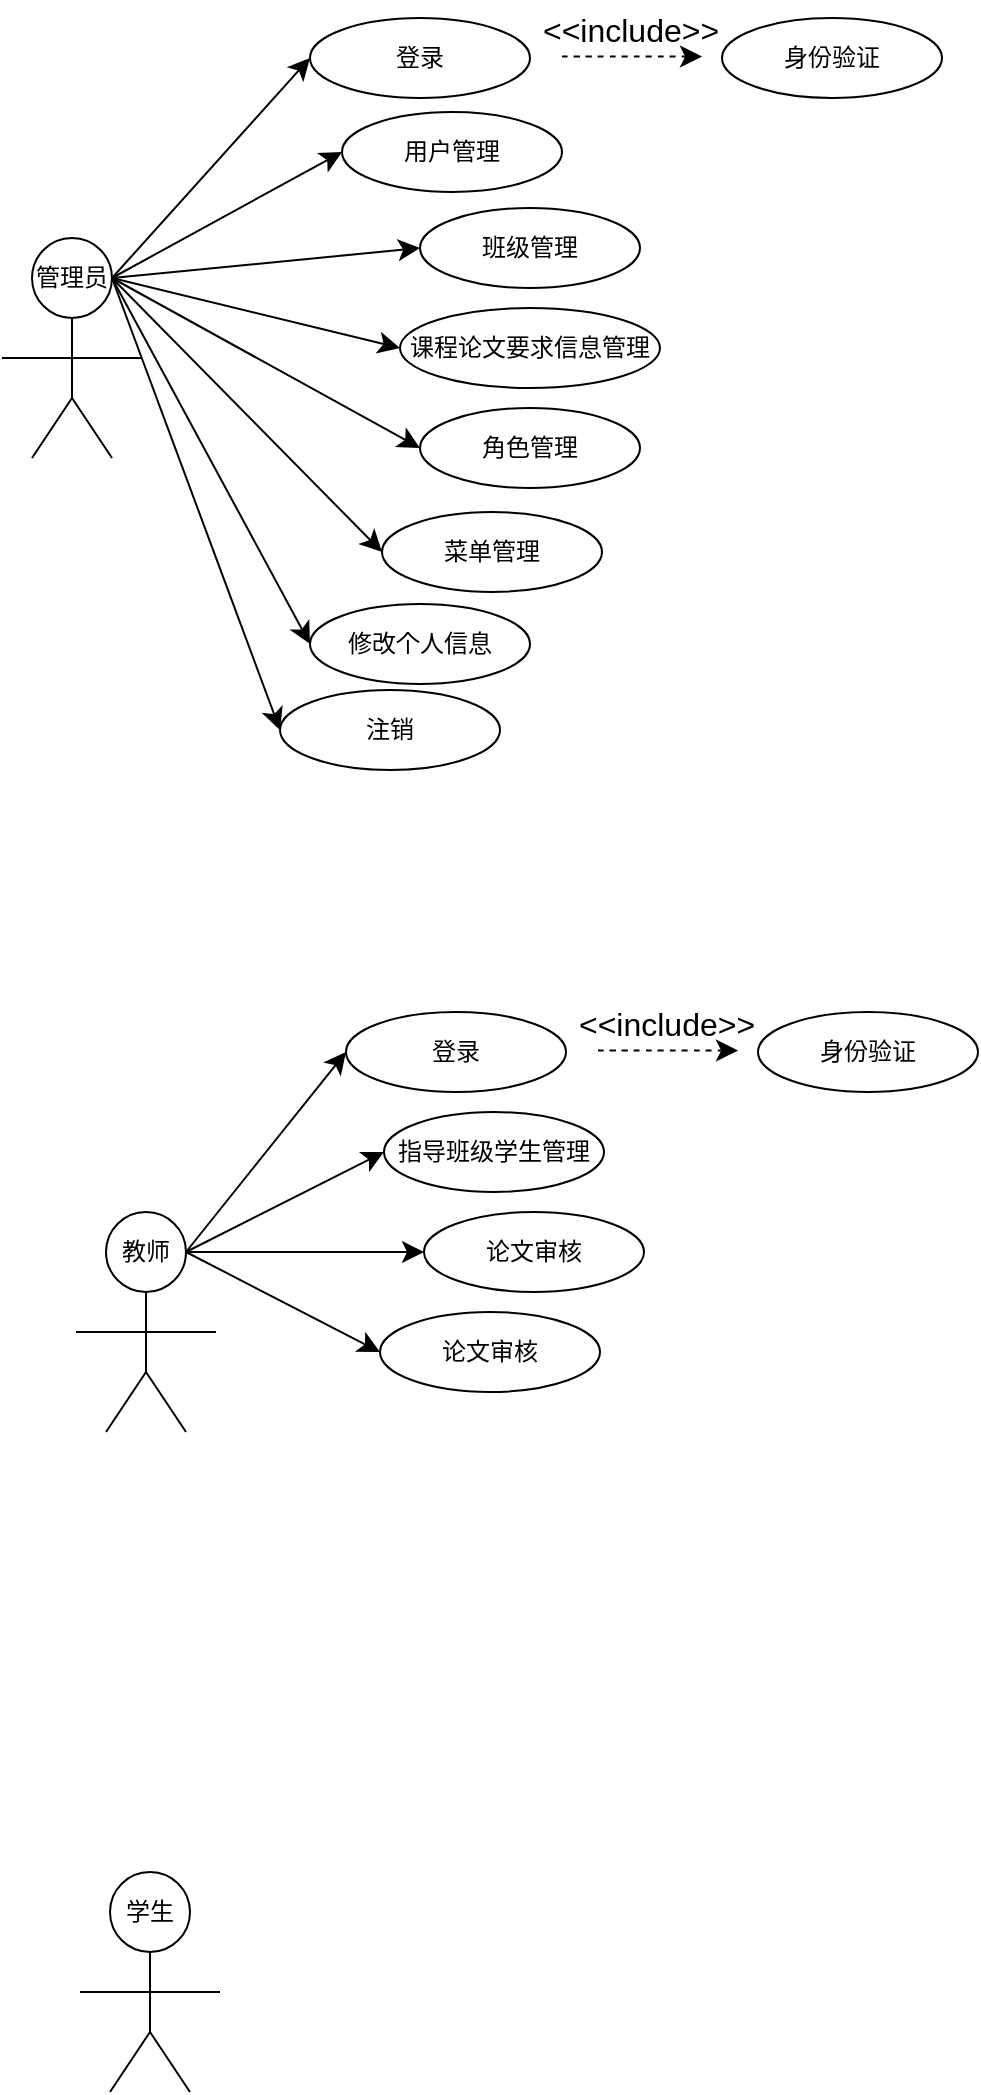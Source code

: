 <mxfile version="24.2.7" type="github">
  <diagram name="第 1 页" id="UQFz4RQ5BdOQuQtkXWNA">
    <mxGraphModel dx="847" dy="540" grid="0" gridSize="10" guides="0" tooltips="1" connect="1" arrows="1" fold="1" page="0" pageScale="1" pageWidth="827" pageHeight="1169" math="0" shadow="0">
      <root>
        <mxCell id="0" />
        <mxCell id="1" parent="0" />
        <mxCell id="vQjdyIGuHmJ7jAZlMQCY-8" value="" style="group" vertex="1" connectable="0" parent="1">
          <mxGeometry x="113" y="302" width="70" height="110" as="geometry" />
        </mxCell>
        <mxCell id="vQjdyIGuHmJ7jAZlMQCY-1" value="管理员" style="ellipse;whiteSpace=wrap;html=1;aspect=fixed;" vertex="1" parent="vQjdyIGuHmJ7jAZlMQCY-8">
          <mxGeometry x="15" width="40" height="40" as="geometry" />
        </mxCell>
        <mxCell id="vQjdyIGuHmJ7jAZlMQCY-2" value="" style="endArrow=none;html=1;rounded=0;fontSize=12;startSize=8;endSize=8;curved=1;" edge="1" parent="vQjdyIGuHmJ7jAZlMQCY-8">
          <mxGeometry width="50" height="50" relative="1" as="geometry">
            <mxPoint y="60" as="sourcePoint" />
            <mxPoint x="70" y="60" as="targetPoint" />
          </mxGeometry>
        </mxCell>
        <mxCell id="vQjdyIGuHmJ7jAZlMQCY-5" value="" style="endArrow=none;html=1;rounded=0;fontSize=12;startSize=8;endSize=8;curved=1;entryX=0.5;entryY=1;entryDx=0;entryDy=0;" edge="1" parent="vQjdyIGuHmJ7jAZlMQCY-8" target="vQjdyIGuHmJ7jAZlMQCY-1">
          <mxGeometry width="50" height="50" relative="1" as="geometry">
            <mxPoint x="35" y="80" as="sourcePoint" />
            <mxPoint x="85" y="70" as="targetPoint" />
          </mxGeometry>
        </mxCell>
        <mxCell id="vQjdyIGuHmJ7jAZlMQCY-6" value="" style="endArrow=none;html=1;rounded=0;fontSize=12;startSize=8;endSize=8;curved=1;" edge="1" parent="vQjdyIGuHmJ7jAZlMQCY-8">
          <mxGeometry width="50" height="50" relative="1" as="geometry">
            <mxPoint x="15" y="110" as="sourcePoint" />
            <mxPoint x="35" y="80" as="targetPoint" />
          </mxGeometry>
        </mxCell>
        <mxCell id="vQjdyIGuHmJ7jAZlMQCY-7" value="" style="endArrow=none;html=1;rounded=0;fontSize=12;startSize=8;endSize=8;curved=1;" edge="1" parent="vQjdyIGuHmJ7jAZlMQCY-8">
          <mxGeometry width="50" height="50" relative="1" as="geometry">
            <mxPoint x="55" y="110" as="sourcePoint" />
            <mxPoint x="35" y="80" as="targetPoint" />
          </mxGeometry>
        </mxCell>
        <mxCell id="vQjdyIGuHmJ7jAZlMQCY-9" value="" style="group" vertex="1" connectable="0" parent="1">
          <mxGeometry x="150" y="789" width="70" height="110" as="geometry" />
        </mxCell>
        <mxCell id="vQjdyIGuHmJ7jAZlMQCY-10" value="教师" style="ellipse;whiteSpace=wrap;html=1;aspect=fixed;" vertex="1" parent="vQjdyIGuHmJ7jAZlMQCY-9">
          <mxGeometry x="15" width="40" height="40" as="geometry" />
        </mxCell>
        <mxCell id="vQjdyIGuHmJ7jAZlMQCY-11" value="" style="endArrow=none;html=1;rounded=0;fontSize=12;startSize=8;endSize=8;curved=1;" edge="1" parent="vQjdyIGuHmJ7jAZlMQCY-9">
          <mxGeometry width="50" height="50" relative="1" as="geometry">
            <mxPoint y="60" as="sourcePoint" />
            <mxPoint x="70" y="60" as="targetPoint" />
          </mxGeometry>
        </mxCell>
        <mxCell id="vQjdyIGuHmJ7jAZlMQCY-12" value="" style="endArrow=none;html=1;rounded=0;fontSize=12;startSize=8;endSize=8;curved=1;entryX=0.5;entryY=1;entryDx=0;entryDy=0;" edge="1" parent="vQjdyIGuHmJ7jAZlMQCY-9" target="vQjdyIGuHmJ7jAZlMQCY-10">
          <mxGeometry width="50" height="50" relative="1" as="geometry">
            <mxPoint x="35" y="80" as="sourcePoint" />
            <mxPoint x="85" y="70" as="targetPoint" />
          </mxGeometry>
        </mxCell>
        <mxCell id="vQjdyIGuHmJ7jAZlMQCY-13" value="" style="endArrow=none;html=1;rounded=0;fontSize=12;startSize=8;endSize=8;curved=1;" edge="1" parent="vQjdyIGuHmJ7jAZlMQCY-9">
          <mxGeometry width="50" height="50" relative="1" as="geometry">
            <mxPoint x="15" y="110" as="sourcePoint" />
            <mxPoint x="35" y="80" as="targetPoint" />
          </mxGeometry>
        </mxCell>
        <mxCell id="vQjdyIGuHmJ7jAZlMQCY-14" value="" style="endArrow=none;html=1;rounded=0;fontSize=12;startSize=8;endSize=8;curved=1;" edge="1" parent="vQjdyIGuHmJ7jAZlMQCY-9">
          <mxGeometry width="50" height="50" relative="1" as="geometry">
            <mxPoint x="55" y="110" as="sourcePoint" />
            <mxPoint x="35" y="80" as="targetPoint" />
          </mxGeometry>
        </mxCell>
        <mxCell id="vQjdyIGuHmJ7jAZlMQCY-21" value="" style="group" vertex="1" connectable="0" parent="1">
          <mxGeometry x="152" y="1119" width="70" height="110" as="geometry" />
        </mxCell>
        <mxCell id="vQjdyIGuHmJ7jAZlMQCY-22" value="学生" style="ellipse;whiteSpace=wrap;html=1;aspect=fixed;" vertex="1" parent="vQjdyIGuHmJ7jAZlMQCY-21">
          <mxGeometry x="15" width="40" height="40" as="geometry" />
        </mxCell>
        <mxCell id="vQjdyIGuHmJ7jAZlMQCY-23" value="" style="endArrow=none;html=1;rounded=0;fontSize=12;startSize=8;endSize=8;curved=1;" edge="1" parent="vQjdyIGuHmJ7jAZlMQCY-21">
          <mxGeometry width="50" height="50" relative="1" as="geometry">
            <mxPoint y="60" as="sourcePoint" />
            <mxPoint x="70" y="60" as="targetPoint" />
          </mxGeometry>
        </mxCell>
        <mxCell id="vQjdyIGuHmJ7jAZlMQCY-24" value="" style="endArrow=none;html=1;rounded=0;fontSize=12;startSize=8;endSize=8;curved=1;entryX=0.5;entryY=1;entryDx=0;entryDy=0;" edge="1" parent="vQjdyIGuHmJ7jAZlMQCY-21" target="vQjdyIGuHmJ7jAZlMQCY-22">
          <mxGeometry width="50" height="50" relative="1" as="geometry">
            <mxPoint x="35" y="80" as="sourcePoint" />
            <mxPoint x="85" y="70" as="targetPoint" />
          </mxGeometry>
        </mxCell>
        <mxCell id="vQjdyIGuHmJ7jAZlMQCY-25" value="" style="endArrow=none;html=1;rounded=0;fontSize=12;startSize=8;endSize=8;curved=1;" edge="1" parent="vQjdyIGuHmJ7jAZlMQCY-21">
          <mxGeometry width="50" height="50" relative="1" as="geometry">
            <mxPoint x="15" y="110" as="sourcePoint" />
            <mxPoint x="35" y="80" as="targetPoint" />
          </mxGeometry>
        </mxCell>
        <mxCell id="vQjdyIGuHmJ7jAZlMQCY-26" value="" style="endArrow=none;html=1;rounded=0;fontSize=12;startSize=8;endSize=8;curved=1;" edge="1" parent="vQjdyIGuHmJ7jAZlMQCY-21">
          <mxGeometry width="50" height="50" relative="1" as="geometry">
            <mxPoint x="55" y="110" as="sourcePoint" />
            <mxPoint x="35" y="80" as="targetPoint" />
          </mxGeometry>
        </mxCell>
        <mxCell id="vQjdyIGuHmJ7jAZlMQCY-28" value="用户管理" style="ellipse;whiteSpace=wrap;html=1;" vertex="1" parent="1">
          <mxGeometry x="283" y="239" width="110" height="40" as="geometry" />
        </mxCell>
        <mxCell id="vQjdyIGuHmJ7jAZlMQCY-29" style="edgeStyle=none;curved=1;rounded=0;orthogonalLoop=1;jettySize=auto;html=1;exitX=1;exitY=0.5;exitDx=0;exitDy=0;entryX=0;entryY=0.5;entryDx=0;entryDy=0;fontSize=12;startSize=8;endSize=8;" edge="1" parent="1" source="vQjdyIGuHmJ7jAZlMQCY-1" target="vQjdyIGuHmJ7jAZlMQCY-28">
          <mxGeometry relative="1" as="geometry" />
        </mxCell>
        <mxCell id="vQjdyIGuHmJ7jAZlMQCY-31" value="班级管理" style="ellipse;whiteSpace=wrap;html=1;" vertex="1" parent="1">
          <mxGeometry x="322" y="287" width="110" height="40" as="geometry" />
        </mxCell>
        <mxCell id="vQjdyIGuHmJ7jAZlMQCY-30" style="edgeStyle=none;curved=1;rounded=0;orthogonalLoop=1;jettySize=auto;html=1;exitX=1;exitY=0.5;exitDx=0;exitDy=0;fontSize=12;startSize=8;endSize=8;entryX=0;entryY=0.5;entryDx=0;entryDy=0;" edge="1" parent="1" source="vQjdyIGuHmJ7jAZlMQCY-1" target="vQjdyIGuHmJ7jAZlMQCY-31">
          <mxGeometry relative="1" as="geometry">
            <mxPoint x="278" y="322.0" as="targetPoint" />
          </mxGeometry>
        </mxCell>
        <mxCell id="vQjdyIGuHmJ7jAZlMQCY-32" value="课程论文要求信息管理" style="ellipse;whiteSpace=wrap;html=1;" vertex="1" parent="1">
          <mxGeometry x="312" y="337" width="130" height="40" as="geometry" />
        </mxCell>
        <mxCell id="vQjdyIGuHmJ7jAZlMQCY-33" style="edgeStyle=none;curved=1;rounded=0;orthogonalLoop=1;jettySize=auto;html=1;exitX=1;exitY=0.5;exitDx=0;exitDy=0;entryX=0;entryY=0.5;entryDx=0;entryDy=0;fontSize=12;startSize=8;endSize=8;" edge="1" parent="1" source="vQjdyIGuHmJ7jAZlMQCY-1" target="vQjdyIGuHmJ7jAZlMQCY-32">
          <mxGeometry relative="1" as="geometry" />
        </mxCell>
        <mxCell id="vQjdyIGuHmJ7jAZlMQCY-34" value="角色管理" style="ellipse;whiteSpace=wrap;html=1;" vertex="1" parent="1">
          <mxGeometry x="322" y="387" width="110" height="40" as="geometry" />
        </mxCell>
        <mxCell id="vQjdyIGuHmJ7jAZlMQCY-35" style="edgeStyle=none;curved=1;rounded=0;orthogonalLoop=1;jettySize=auto;html=1;exitX=1;exitY=0.5;exitDx=0;exitDy=0;entryX=0;entryY=0.5;entryDx=0;entryDy=0;fontSize=12;startSize=8;endSize=8;" edge="1" parent="1" source="vQjdyIGuHmJ7jAZlMQCY-1" target="vQjdyIGuHmJ7jAZlMQCY-34">
          <mxGeometry relative="1" as="geometry" />
        </mxCell>
        <mxCell id="vQjdyIGuHmJ7jAZlMQCY-36" value="菜单管理" style="ellipse;whiteSpace=wrap;html=1;" vertex="1" parent="1">
          <mxGeometry x="303" y="439" width="110" height="40" as="geometry" />
        </mxCell>
        <mxCell id="vQjdyIGuHmJ7jAZlMQCY-37" style="edgeStyle=none;curved=1;rounded=0;orthogonalLoop=1;jettySize=auto;html=1;exitX=1;exitY=0.5;exitDx=0;exitDy=0;entryX=0;entryY=0.5;entryDx=0;entryDy=0;fontSize=12;startSize=8;endSize=8;" edge="1" parent="1" source="vQjdyIGuHmJ7jAZlMQCY-1" target="vQjdyIGuHmJ7jAZlMQCY-36">
          <mxGeometry relative="1" as="geometry" />
        </mxCell>
        <mxCell id="vQjdyIGuHmJ7jAZlMQCY-38" value="登录" style="ellipse;whiteSpace=wrap;html=1;" vertex="1" parent="1">
          <mxGeometry x="267" y="192" width="110" height="40" as="geometry" />
        </mxCell>
        <mxCell id="vQjdyIGuHmJ7jAZlMQCY-40" style="edgeStyle=none;curved=1;rounded=0;orthogonalLoop=1;jettySize=auto;html=1;exitX=1;exitY=0.5;exitDx=0;exitDy=0;entryX=0;entryY=0.5;entryDx=0;entryDy=0;fontSize=12;startSize=8;endSize=8;" edge="1" parent="1" source="vQjdyIGuHmJ7jAZlMQCY-1" target="vQjdyIGuHmJ7jAZlMQCY-38">
          <mxGeometry relative="1" as="geometry" />
        </mxCell>
        <mxCell id="vQjdyIGuHmJ7jAZlMQCY-43" value="" style="endArrow=classic;html=1;rounded=0;fontSize=12;startSize=8;endSize=8;curved=1;dashed=1;" edge="1" parent="1">
          <mxGeometry width="50" height="50" relative="1" as="geometry">
            <mxPoint x="393" y="211.29" as="sourcePoint" />
            <mxPoint x="463" y="211.29" as="targetPoint" />
          </mxGeometry>
        </mxCell>
        <mxCell id="vQjdyIGuHmJ7jAZlMQCY-44" value="身份验证" style="ellipse;whiteSpace=wrap;html=1;" vertex="1" parent="1">
          <mxGeometry x="473" y="192" width="110" height="40" as="geometry" />
        </mxCell>
        <mxCell id="vQjdyIGuHmJ7jAZlMQCY-45" value="&amp;lt;&amp;lt;include&amp;gt;&amp;gt;" style="text;html=1;align=center;verticalAlign=middle;resizable=0;points=[];autosize=1;strokeColor=none;fillColor=none;fontSize=16;" vertex="1" parent="1">
          <mxGeometry x="372" y="183" width="110" height="30" as="geometry" />
        </mxCell>
        <mxCell id="vQjdyIGuHmJ7jAZlMQCY-46" value="修改个人信息" style="ellipse;whiteSpace=wrap;html=1;" vertex="1" parent="1">
          <mxGeometry x="267" y="485" width="110" height="40" as="geometry" />
        </mxCell>
        <mxCell id="vQjdyIGuHmJ7jAZlMQCY-47" style="edgeStyle=none;curved=1;rounded=0;orthogonalLoop=1;jettySize=auto;html=1;exitX=1;exitY=0.5;exitDx=0;exitDy=0;entryX=0;entryY=0.5;entryDx=0;entryDy=0;fontSize=12;startSize=8;endSize=8;" edge="1" parent="1" source="vQjdyIGuHmJ7jAZlMQCY-1" target="vQjdyIGuHmJ7jAZlMQCY-46">
          <mxGeometry relative="1" as="geometry" />
        </mxCell>
        <mxCell id="vQjdyIGuHmJ7jAZlMQCY-48" value="登录" style="ellipse;whiteSpace=wrap;html=1;" vertex="1" parent="1">
          <mxGeometry x="285" y="689" width="110" height="40" as="geometry" />
        </mxCell>
        <mxCell id="vQjdyIGuHmJ7jAZlMQCY-49" value="" style="endArrow=classic;html=1;rounded=0;fontSize=12;startSize=8;endSize=8;curved=1;dashed=1;" edge="1" parent="1">
          <mxGeometry width="50" height="50" relative="1" as="geometry">
            <mxPoint x="411" y="708.29" as="sourcePoint" />
            <mxPoint x="481" y="708.29" as="targetPoint" />
          </mxGeometry>
        </mxCell>
        <mxCell id="vQjdyIGuHmJ7jAZlMQCY-50" value="身份验证" style="ellipse;whiteSpace=wrap;html=1;" vertex="1" parent="1">
          <mxGeometry x="491" y="689" width="110" height="40" as="geometry" />
        </mxCell>
        <mxCell id="vQjdyIGuHmJ7jAZlMQCY-51" value="&amp;lt;&amp;lt;include&amp;gt;&amp;gt;" style="text;html=1;align=center;verticalAlign=middle;resizable=0;points=[];autosize=1;strokeColor=none;fillColor=none;fontSize=16;" vertex="1" parent="1">
          <mxGeometry x="390" y="680" width="110" height="30" as="geometry" />
        </mxCell>
        <mxCell id="vQjdyIGuHmJ7jAZlMQCY-52" style="edgeStyle=none;curved=1;rounded=0;orthogonalLoop=1;jettySize=auto;html=1;exitX=1;exitY=0.5;exitDx=0;exitDy=0;entryX=0;entryY=0.5;entryDx=0;entryDy=0;fontSize=12;startSize=8;endSize=8;" edge="1" parent="1" source="vQjdyIGuHmJ7jAZlMQCY-10" target="vQjdyIGuHmJ7jAZlMQCY-48">
          <mxGeometry relative="1" as="geometry" />
        </mxCell>
        <mxCell id="vQjdyIGuHmJ7jAZlMQCY-53" value="指导班级学生管理" style="ellipse;whiteSpace=wrap;html=1;" vertex="1" parent="1">
          <mxGeometry x="304" y="739" width="110" height="40" as="geometry" />
        </mxCell>
        <mxCell id="vQjdyIGuHmJ7jAZlMQCY-54" style="edgeStyle=none;curved=1;rounded=0;orthogonalLoop=1;jettySize=auto;html=1;exitX=1;exitY=0.5;exitDx=0;exitDy=0;entryX=0;entryY=0.5;entryDx=0;entryDy=0;fontSize=12;startSize=8;endSize=8;" edge="1" parent="1" source="vQjdyIGuHmJ7jAZlMQCY-10" target="vQjdyIGuHmJ7jAZlMQCY-53">
          <mxGeometry relative="1" as="geometry" />
        </mxCell>
        <mxCell id="vQjdyIGuHmJ7jAZlMQCY-55" value="论文审核" style="ellipse;whiteSpace=wrap;html=1;" vertex="1" parent="1">
          <mxGeometry x="324" y="789" width="110" height="40" as="geometry" />
        </mxCell>
        <mxCell id="vQjdyIGuHmJ7jAZlMQCY-56" style="edgeStyle=none;curved=1;rounded=0;orthogonalLoop=1;jettySize=auto;html=1;exitX=1;exitY=0.5;exitDx=0;exitDy=0;entryX=0;entryY=0.5;entryDx=0;entryDy=0;fontSize=12;startSize=8;endSize=8;" edge="1" parent="1" source="vQjdyIGuHmJ7jAZlMQCY-10" target="vQjdyIGuHmJ7jAZlMQCY-55">
          <mxGeometry relative="1" as="geometry" />
        </mxCell>
        <mxCell id="vQjdyIGuHmJ7jAZlMQCY-57" value="论文审核" style="ellipse;whiteSpace=wrap;html=1;" vertex="1" parent="1">
          <mxGeometry x="302" y="839" width="110" height="40" as="geometry" />
        </mxCell>
        <mxCell id="vQjdyIGuHmJ7jAZlMQCY-58" style="edgeStyle=none;curved=1;rounded=0;orthogonalLoop=1;jettySize=auto;html=1;exitX=1;exitY=0.5;exitDx=0;exitDy=0;entryX=0;entryY=0.5;entryDx=0;entryDy=0;fontSize=12;startSize=8;endSize=8;" edge="1" parent="1" source="vQjdyIGuHmJ7jAZlMQCY-10" target="vQjdyIGuHmJ7jAZlMQCY-57">
          <mxGeometry relative="1" as="geometry" />
        </mxCell>
        <mxCell id="vQjdyIGuHmJ7jAZlMQCY-59" value="注销" style="ellipse;whiteSpace=wrap;html=1;" vertex="1" parent="1">
          <mxGeometry x="252" y="528" width="110" height="40" as="geometry" />
        </mxCell>
        <mxCell id="vQjdyIGuHmJ7jAZlMQCY-60" style="edgeStyle=none;curved=1;rounded=0;orthogonalLoop=1;jettySize=auto;html=1;exitX=1;exitY=0.5;exitDx=0;exitDy=0;entryX=0;entryY=0.5;entryDx=0;entryDy=0;fontSize=12;startSize=8;endSize=8;" edge="1" parent="1" source="vQjdyIGuHmJ7jAZlMQCY-1" target="vQjdyIGuHmJ7jAZlMQCY-59">
          <mxGeometry relative="1" as="geometry" />
        </mxCell>
      </root>
    </mxGraphModel>
  </diagram>
</mxfile>
